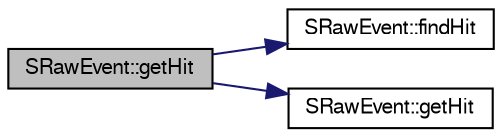 digraph "SRawEvent::getHit"
{
  bgcolor="transparent";
  edge [fontname="FreeSans",fontsize="10",labelfontname="FreeSans",labelfontsize="10"];
  node [fontname="FreeSans",fontsize="10",shape=record];
  rankdir="LR";
  Node1 [label="SRawEvent::getHit",height=0.2,width=0.4,color="black", fillcolor="grey75", style="filled" fontcolor="black"];
  Node1 -> Node2 [color="midnightblue",fontsize="10",style="solid",fontname="FreeSans"];
  Node2 [label="SRawEvent::findHit",height=0.2,width=0.4,color="black",URL="$d5/d83/classSRawEvent.html#af082e0479172370aa4faa7c785936bcd",tooltip="Find a hit – binary search since hit list is sorted. "];
  Node1 -> Node3 [color="midnightblue",fontsize="10",style="solid",fontname="FreeSans"];
  Node3 [label="SRawEvent::getHit",height=0.2,width=0.4,color="black",URL="$d5/d83/classSRawEvent.html#a659ce19883485b43f7e4a100e8ca6ccf"];
}
